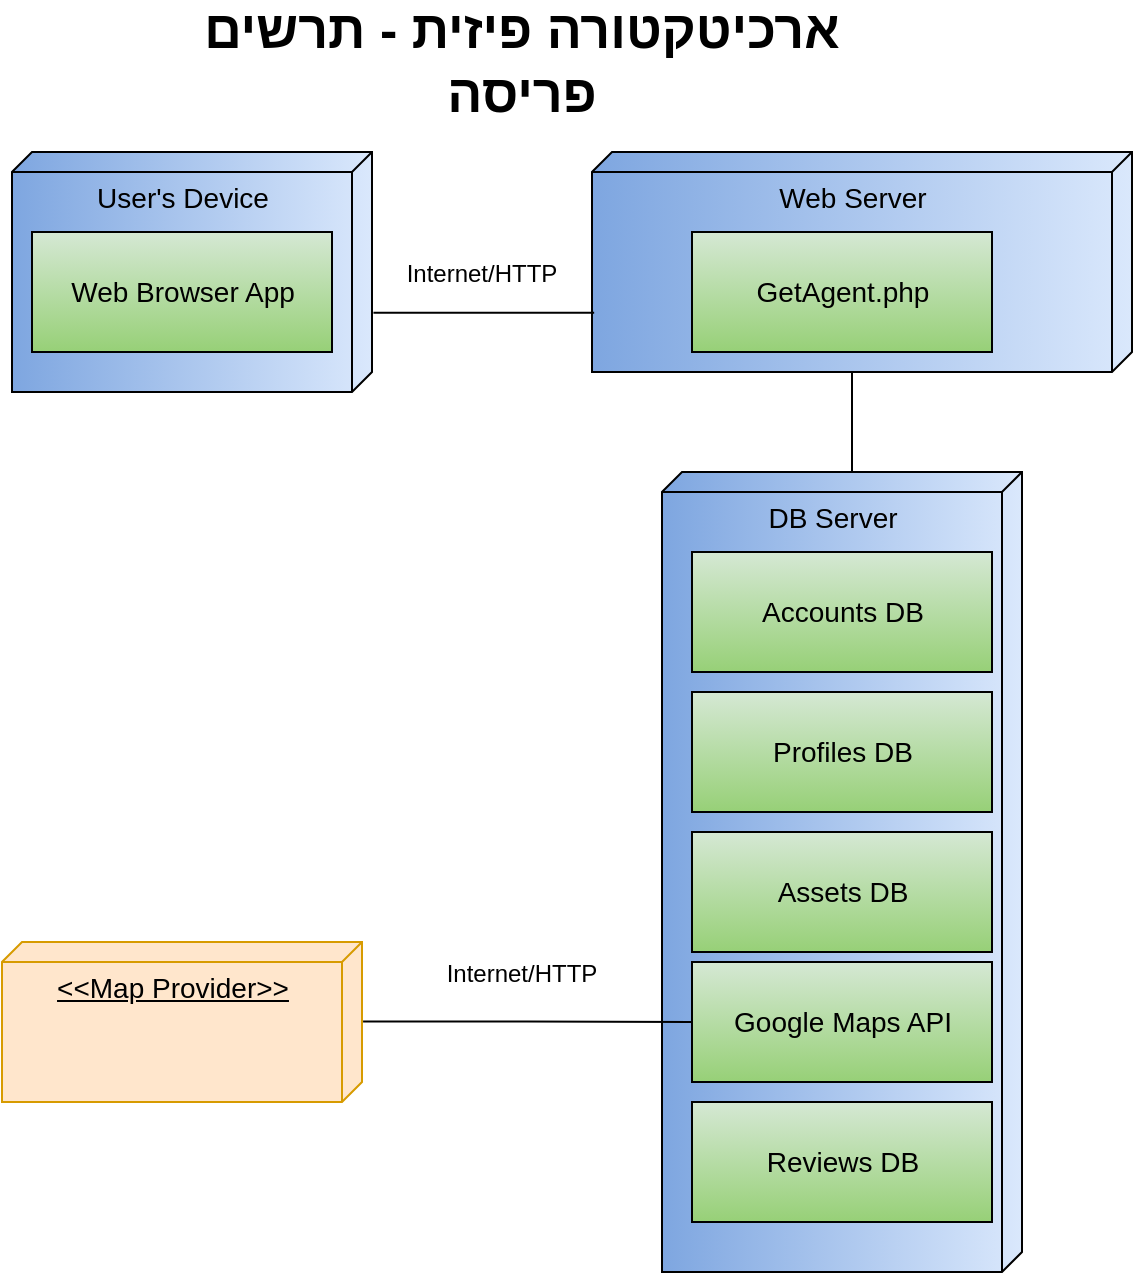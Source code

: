 <mxfile version="15.7.3" type="device"><diagram id="RDOzL1V3Esfc_TnhHfuL" name="‫עמוד-1‬"><mxGraphModel dx="1038" dy="641" grid="1" gridSize="10" guides="1" tooltips="1" connect="1" arrows="1" fold="1" page="1" pageScale="1" pageWidth="827" pageHeight="1169" math="0" shadow="0"><root><mxCell id="0"/><mxCell id="1" parent="0"/><mxCell id="6MtgJN7eZUfgNZd451BF-1" value="User's Device" style="verticalAlign=top;align=center;spacingTop=8;spacingLeft=2;spacingRight=12;shape=cube;size=10;direction=south;fontStyle=0;html=1;fontSize=14;fillColor=#dae8fc;gradientColor=#7ea6e0;strokeColor=#000000;" parent="1" vertex="1"><mxGeometry x="110" y="190" width="180" height="120" as="geometry"/></mxCell><mxCell id="6MtgJN7eZUfgNZd451BF-2" value="Web Server" style="verticalAlign=top;align=center;spacingTop=8;spacingLeft=2;spacingRight=12;shape=cube;size=10;direction=south;fontStyle=0;html=1;fontSize=14;fillColor=#dae8fc;gradientColor=#7ea6e0;strokeColor=#000000;" parent="1" vertex="1"><mxGeometry x="400" y="190" width="270" height="110" as="geometry"/></mxCell><mxCell id="6MtgJN7eZUfgNZd451BF-6" value="DB Server" style="verticalAlign=top;align=center;spacingTop=8;spacingLeft=2;spacingRight=12;shape=cube;size=10;direction=south;fontStyle=0;html=1;fontSize=14;fillColor=#dae8fc;gradientColor=#7ea6e0;strokeColor=#000000;" parent="1" vertex="1"><mxGeometry x="435" y="350" width="180" height="400" as="geometry"/></mxCell><mxCell id="6MtgJN7eZUfgNZd451BF-9" value="Accounts DB" style="html=1;dropTarget=0;align=center;fontSize=14;fillColor=#d5e8d4;strokeColor=#000000;gradientColor=#97d077;" parent="1" vertex="1"><mxGeometry x="450" y="390" width="150" height="60" as="geometry"/></mxCell><mxCell id="6MtgJN7eZUfgNZd451BF-11" value="Profiles DB" style="html=1;dropTarget=0;align=center;fontSize=14;fillColor=#d5e8d4;strokeColor=#000000;gradientColor=#97d077;" parent="1" vertex="1"><mxGeometry x="450" y="460" width="150" height="60" as="geometry"/></mxCell><mxCell id="6MtgJN7eZUfgNZd451BF-13" value="Assets DB" style="html=1;dropTarget=0;align=center;fontSize=14;fillColor=#d5e8d4;strokeColor=#000000;gradientColor=#97d077;" parent="1" vertex="1"><mxGeometry x="450" y="530" width="150" height="60" as="geometry"/></mxCell><mxCell id="6MtgJN7eZUfgNZd451BF-15" value="GetAgent.php" style="html=1;dropTarget=0;align=center;fontSize=14;fillColor=#d5e8d4;strokeColor=#000000;gradientColor=#97d077;" parent="1" vertex="1"><mxGeometry x="450" y="230" width="150" height="60" as="geometry"/></mxCell><mxCell id="6MtgJN7eZUfgNZd451BF-17" value="Web Browser App" style="html=1;dropTarget=0;align=center;fontSize=14;fillColor=#d5e8d4;strokeColor=#000000;gradientColor=#97d077;" parent="1" vertex="1"><mxGeometry x="120" y="230" width="150" height="60" as="geometry"/></mxCell><mxCell id="6MtgJN7eZUfgNZd451BF-19" value="&lt;font style=&quot;font-size: 12px&quot;&gt;Internet/HTTP&lt;/font&gt;" style="text;html=1;strokeColor=none;fillColor=none;align=center;verticalAlign=middle;whiteSpace=wrap;rounded=0;fontSize=14;" parent="1" vertex="1"><mxGeometry x="300" y="235" width="90" height="30" as="geometry"/></mxCell><mxCell id="CpuodqtpW5vlOwv9BaAB-3" value="Google Maps API" style="html=1;dropTarget=0;align=center;fontSize=14;fillColor=#d5e8d4;strokeColor=#000000;gradientColor=#97d077;" parent="1" vertex="1"><mxGeometry x="450" y="595" width="150" height="60" as="geometry"/></mxCell><mxCell id="CpuodqtpW5vlOwv9BaAB-4" value="&amp;lt;&amp;lt;Map Provider&amp;gt;&amp;gt;" style="verticalAlign=top;align=center;spacingTop=8;spacingLeft=2;spacingRight=12;shape=cube;size=10;direction=south;fontStyle=4;html=1;fontSize=14;fillColor=#ffe6cc;strokeColor=#d79b00;" parent="1" vertex="1"><mxGeometry x="105" y="585" width="180" height="80" as="geometry"/></mxCell><mxCell id="CpuodqtpW5vlOwv9BaAB-8" value="" style="endArrow=none;html=1;edgeStyle=orthogonalEdgeStyle;rounded=0;fontSize=12;exitX=0.497;exitY=-0.003;exitDx=0;exitDy=0;exitPerimeter=0;entryX=0;entryY=0.5;entryDx=0;entryDy=0;" parent="1" source="CpuodqtpW5vlOwv9BaAB-4" target="CpuodqtpW5vlOwv9BaAB-3" edge="1"><mxGeometry relative="1" as="geometry"><mxPoint x="740.0" y="519.8" as="sourcePoint"/><mxPoint x="390" y="585" as="targetPoint"/><Array as="points"/></mxGeometry></mxCell><mxCell id="CpuodqtpW5vlOwv9BaAB-9" value="" style="edgeLabel;resizable=0;html=1;align=left;verticalAlign=bottom;fontSize=12;strokeColor=#000000;" parent="CpuodqtpW5vlOwv9BaAB-8" connectable="0" vertex="1"><mxGeometry x="-1" relative="1" as="geometry"/></mxCell><mxCell id="CpuodqtpW5vlOwv9BaAB-10" value="" style="edgeLabel;resizable=0;html=1;align=right;verticalAlign=bottom;fontSize=12;strokeColor=#000000;" parent="CpuodqtpW5vlOwv9BaAB-8" connectable="0" vertex="1"><mxGeometry x="1" relative="1" as="geometry"><mxPoint y="20" as="offset"/></mxGeometry></mxCell><mxCell id="aHD_oS1on1APp32uCOXk-1" value="" style="endArrow=none;html=1;rounded=0;fontSize=12;exitX=0.67;exitY=-0.004;exitDx=0;exitDy=0;exitPerimeter=0;entryX=0.731;entryY=0.996;entryDx=0;entryDy=0;entryPerimeter=0;" parent="1" source="6MtgJN7eZUfgNZd451BF-1" target="6MtgJN7eZUfgNZd451BF-2" edge="1"><mxGeometry relative="1" as="geometry"><mxPoint x="297.23" y="270" as="sourcePoint"/><mxPoint x="390" y="270" as="targetPoint"/></mxGeometry></mxCell><mxCell id="aHD_oS1on1APp32uCOXk-2" value="" style="edgeLabel;resizable=0;html=1;align=left;verticalAlign=bottom;fontSize=12;strokeColor=#000000;" parent="aHD_oS1on1APp32uCOXk-1" connectable="0" vertex="1"><mxGeometry x="-1" relative="1" as="geometry"/></mxCell><mxCell id="aHD_oS1on1APp32uCOXk-3" value="" style="edgeLabel;resizable=0;html=1;align=right;verticalAlign=bottom;fontSize=12;strokeColor=#000000;" parent="aHD_oS1on1APp32uCOXk-1" connectable="0" vertex="1"><mxGeometry x="1" relative="1" as="geometry"><mxPoint y="20" as="offset"/></mxGeometry></mxCell><mxCell id="aHD_oS1on1APp32uCOXk-4" value="&lt;font style=&quot;font-size: 12px&quot;&gt;Internet/HTTP&lt;/font&gt;" style="text;html=1;strokeColor=none;fillColor=none;align=center;verticalAlign=middle;whiteSpace=wrap;rounded=0;fontSize=14;" parent="1" vertex="1"><mxGeometry x="320" y="585" width="90" height="30" as="geometry"/></mxCell><mxCell id="6VTaZLfREPzYLJzudmvB-1" value="Reviews DB" style="html=1;dropTarget=0;align=center;fontSize=14;fillColor=#d5e8d4;strokeColor=#000000;gradientColor=#97d077;" parent="1" vertex="1"><mxGeometry x="450" y="665" width="150" height="60" as="geometry"/></mxCell><mxCell id="AlfdZMnZ2WSv9gwWNDRs-1" value="" style="endArrow=none;html=1;rounded=0;fontSize=12;exitX=0;exitY=0;exitDx=0;exitDy=85;exitPerimeter=0;entryX=0;entryY=0;entryDx=110;entryDy=140;entryPerimeter=0;" parent="1" source="6MtgJN7eZUfgNZd451BF-6" target="6MtgJN7eZUfgNZd451BF-2" edge="1"><mxGeometry relative="1" as="geometry"><mxPoint x="300.72" y="280.4" as="sourcePoint"/><mxPoint x="411.08" y="280.41" as="targetPoint"/></mxGeometry></mxCell><mxCell id="AlfdZMnZ2WSv9gwWNDRs-2" value="" style="edgeLabel;resizable=0;html=1;align=left;verticalAlign=bottom;fontSize=12;strokeColor=#000000;" parent="AlfdZMnZ2WSv9gwWNDRs-1" connectable="0" vertex="1"><mxGeometry x="-1" relative="1" as="geometry"/></mxCell><mxCell id="AlfdZMnZ2WSv9gwWNDRs-3" value="" style="edgeLabel;resizable=0;html=1;align=right;verticalAlign=bottom;fontSize=12;strokeColor=#000000;" parent="AlfdZMnZ2WSv9gwWNDRs-1" connectable="0" vertex="1"><mxGeometry x="1" relative="1" as="geometry"><mxPoint y="20" as="offset"/></mxGeometry></mxCell><mxCell id="z03Bf1mYWyKz1CI68fxa-1" value="ארכיטקטורה פיזית - תרשים פריסה" style="text;html=1;strokeColor=none;fillColor=none;align=center;verticalAlign=middle;whiteSpace=wrap;rounded=0;fontSize=26;fontStyle=1" vertex="1" parent="1"><mxGeometry x="170" y="130" width="390" height="30" as="geometry"/></mxCell></root></mxGraphModel></diagram></mxfile>